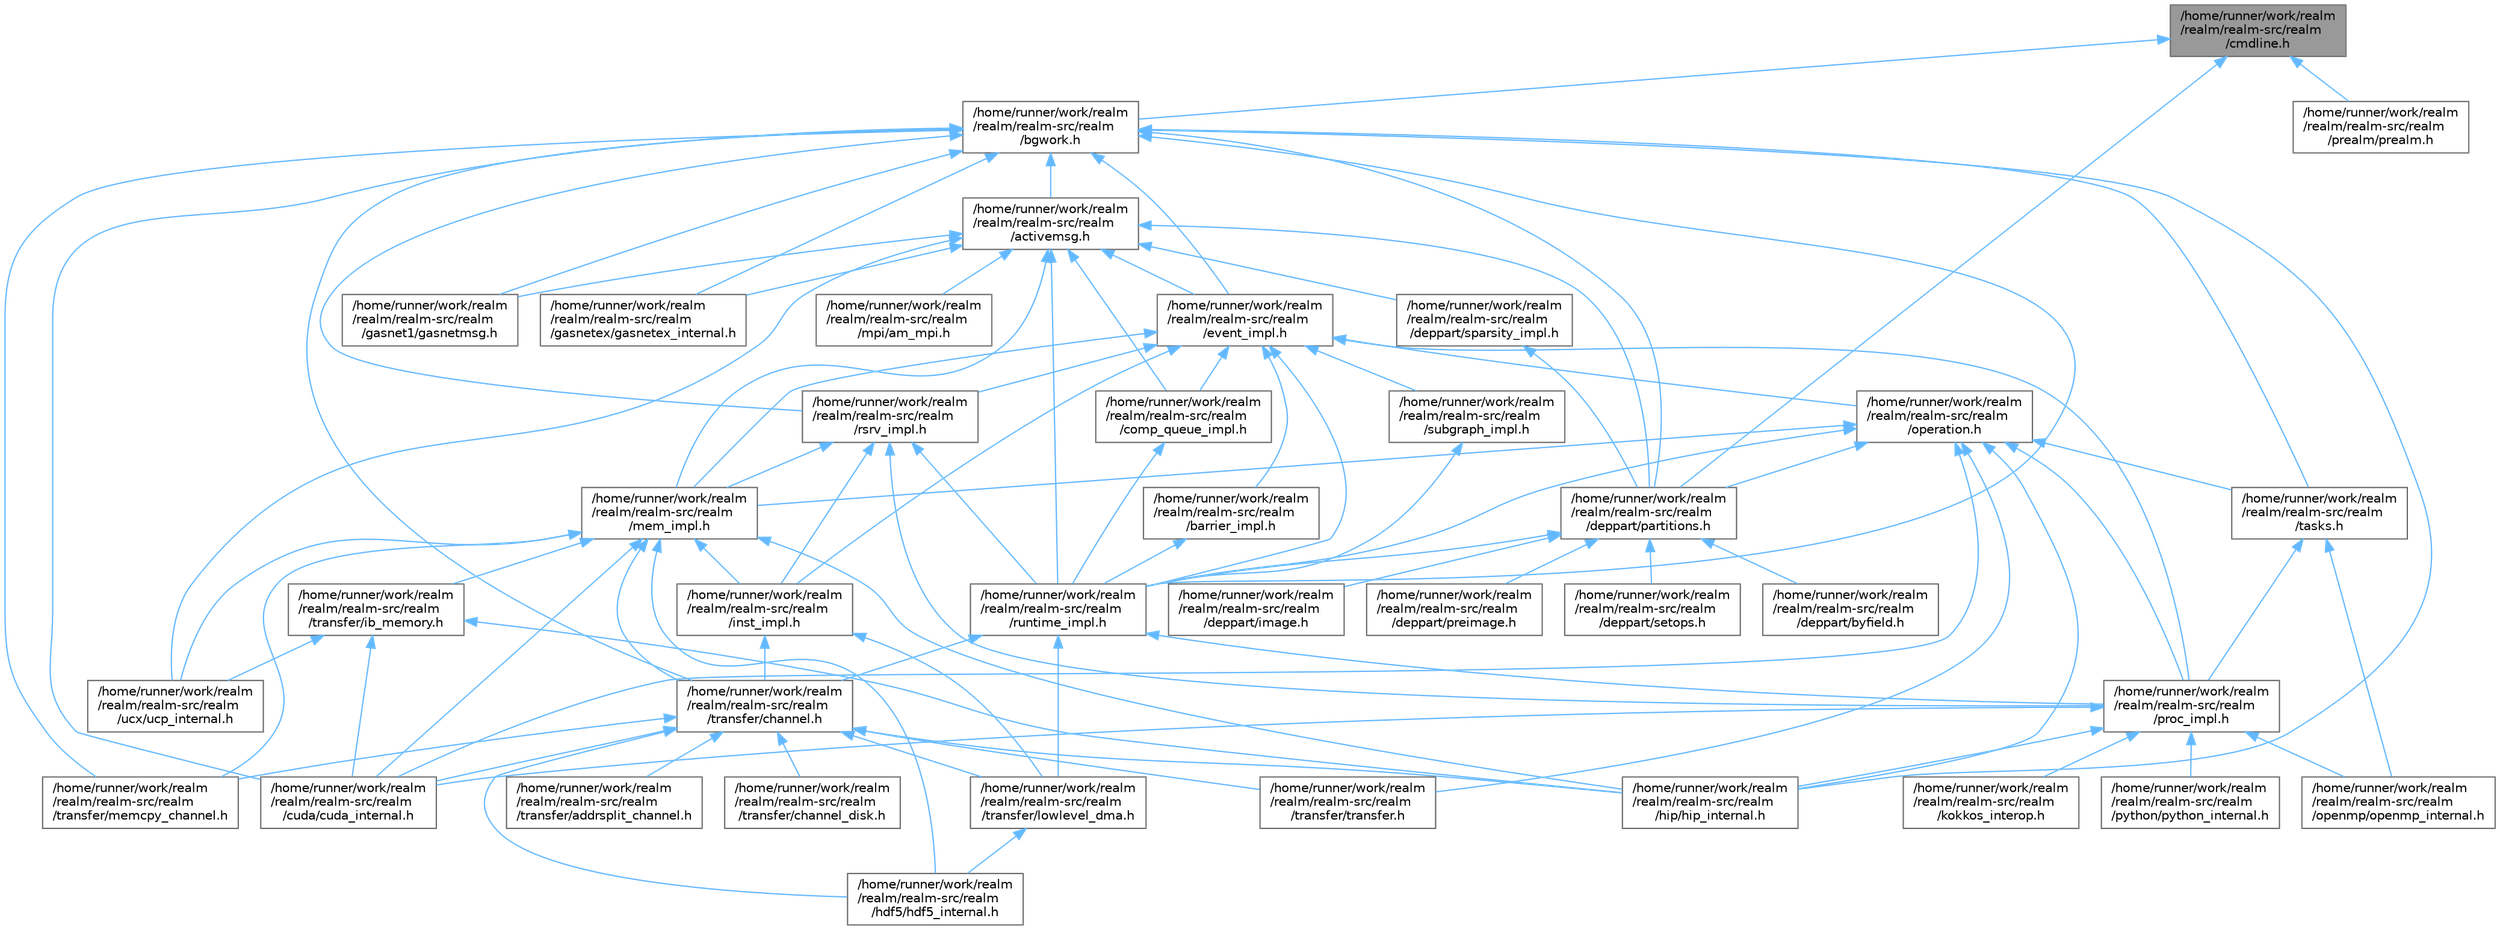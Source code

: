 digraph "/home/runner/work/realm/realm/realm-src/realm/cmdline.h"
{
 // LATEX_PDF_SIZE
  bgcolor="transparent";
  edge [fontname=Helvetica,fontsize=10,labelfontname=Helvetica,labelfontsize=10];
  node [fontname=Helvetica,fontsize=10,shape=box,height=0.2,width=0.4];
  Node1 [id="Node000001",label="/home/runner/work/realm\l/realm/realm-src/realm\l/cmdline.h",height=0.2,width=0.4,color="gray40", fillcolor="grey60", style="filled", fontcolor="black",tooltip=" "];
  Node1 -> Node2 [id="edge1_Node000001_Node000002",dir="back",color="steelblue1",style="solid",tooltip=" "];
  Node2 [id="Node000002",label="/home/runner/work/realm\l/realm/realm-src/realm\l/bgwork.h",height=0.2,width=0.4,color="grey40", fillcolor="white", style="filled",URL="$bgwork_8h.html",tooltip=" "];
  Node2 -> Node3 [id="edge2_Node000002_Node000003",dir="back",color="steelblue1",style="solid",tooltip=" "];
  Node3 [id="Node000003",label="/home/runner/work/realm\l/realm/realm-src/realm\l/activemsg.h",height=0.2,width=0.4,color="grey40", fillcolor="white", style="filled",URL="$activemsg_8h.html",tooltip=" "];
  Node3 -> Node4 [id="edge3_Node000003_Node000004",dir="back",color="steelblue1",style="solid",tooltip=" "];
  Node4 [id="Node000004",label="/home/runner/work/realm\l/realm/realm-src/realm\l/comp_queue_impl.h",height=0.2,width=0.4,color="grey40", fillcolor="white", style="filled",URL="$comp__queue__impl_8h.html",tooltip=" "];
  Node4 -> Node5 [id="edge4_Node000004_Node000005",dir="back",color="steelblue1",style="solid",tooltip=" "];
  Node5 [id="Node000005",label="/home/runner/work/realm\l/realm/realm-src/realm\l/runtime_impl.h",height=0.2,width=0.4,color="grey40", fillcolor="white", style="filled",URL="$runtime__impl_8h.html",tooltip=" "];
  Node5 -> Node6 [id="edge5_Node000005_Node000006",dir="back",color="steelblue1",style="solid",tooltip=" "];
  Node6 [id="Node000006",label="/home/runner/work/realm\l/realm/realm-src/realm\l/proc_impl.h",height=0.2,width=0.4,color="grey40", fillcolor="white", style="filled",URL="$proc__impl_8h.html",tooltip=" "];
  Node6 -> Node7 [id="edge6_Node000006_Node000007",dir="back",color="steelblue1",style="solid",tooltip=" "];
  Node7 [id="Node000007",label="/home/runner/work/realm\l/realm/realm-src/realm\l/cuda/cuda_internal.h",height=0.2,width=0.4,color="grey40", fillcolor="white", style="filled",URL="$cuda__internal_8h.html",tooltip=" "];
  Node6 -> Node8 [id="edge7_Node000006_Node000008",dir="back",color="steelblue1",style="solid",tooltip=" "];
  Node8 [id="Node000008",label="/home/runner/work/realm\l/realm/realm-src/realm\l/hip/hip_internal.h",height=0.2,width=0.4,color="grey40", fillcolor="white", style="filled",URL="$hip__internal_8h.html",tooltip=" "];
  Node6 -> Node9 [id="edge8_Node000006_Node000009",dir="back",color="steelblue1",style="solid",tooltip=" "];
  Node9 [id="Node000009",label="/home/runner/work/realm\l/realm/realm-src/realm\l/kokkos_interop.h",height=0.2,width=0.4,color="grey40", fillcolor="white", style="filled",URL="$kokkos__interop_8h.html",tooltip=" "];
  Node6 -> Node10 [id="edge9_Node000006_Node000010",dir="back",color="steelblue1",style="solid",tooltip=" "];
  Node10 [id="Node000010",label="/home/runner/work/realm\l/realm/realm-src/realm\l/openmp/openmp_internal.h",height=0.2,width=0.4,color="grey40", fillcolor="white", style="filled",URL="$openmp__internal_8h.html",tooltip=" "];
  Node6 -> Node11 [id="edge10_Node000006_Node000011",dir="back",color="steelblue1",style="solid",tooltip=" "];
  Node11 [id="Node000011",label="/home/runner/work/realm\l/realm/realm-src/realm\l/python/python_internal.h",height=0.2,width=0.4,color="grey40", fillcolor="white", style="filled",URL="$python__internal_8h.html",tooltip=" "];
  Node5 -> Node12 [id="edge11_Node000005_Node000012",dir="back",color="steelblue1",style="solid",tooltip=" "];
  Node12 [id="Node000012",label="/home/runner/work/realm\l/realm/realm-src/realm\l/transfer/channel.h",height=0.2,width=0.4,color="grey40", fillcolor="white", style="filled",URL="$channel_8h.html",tooltip=" "];
  Node12 -> Node7 [id="edge12_Node000012_Node000007",dir="back",color="steelblue1",style="solid",tooltip=" "];
  Node12 -> Node13 [id="edge13_Node000012_Node000013",dir="back",color="steelblue1",style="solid",tooltip=" "];
  Node13 [id="Node000013",label="/home/runner/work/realm\l/realm/realm-src/realm\l/hdf5/hdf5_internal.h",height=0.2,width=0.4,color="grey40", fillcolor="white", style="filled",URL="$hdf5__internal_8h.html",tooltip=" "];
  Node12 -> Node8 [id="edge14_Node000012_Node000008",dir="back",color="steelblue1",style="solid",tooltip=" "];
  Node12 -> Node14 [id="edge15_Node000012_Node000014",dir="back",color="steelblue1",style="solid",tooltip=" "];
  Node14 [id="Node000014",label="/home/runner/work/realm\l/realm/realm-src/realm\l/transfer/addrsplit_channel.h",height=0.2,width=0.4,color="grey40", fillcolor="white", style="filled",URL="$addrsplit__channel_8h.html",tooltip=" "];
  Node12 -> Node15 [id="edge16_Node000012_Node000015",dir="back",color="steelblue1",style="solid",tooltip=" "];
  Node15 [id="Node000015",label="/home/runner/work/realm\l/realm/realm-src/realm\l/transfer/channel_disk.h",height=0.2,width=0.4,color="grey40", fillcolor="white", style="filled",URL="$channel__disk_8h.html",tooltip=" "];
  Node12 -> Node16 [id="edge17_Node000012_Node000016",dir="back",color="steelblue1",style="solid",tooltip=" "];
  Node16 [id="Node000016",label="/home/runner/work/realm\l/realm/realm-src/realm\l/transfer/lowlevel_dma.h",height=0.2,width=0.4,color="grey40", fillcolor="white", style="filled",URL="$lowlevel__dma_8h.html",tooltip=" "];
  Node16 -> Node13 [id="edge18_Node000016_Node000013",dir="back",color="steelblue1",style="solid",tooltip=" "];
  Node12 -> Node17 [id="edge19_Node000012_Node000017",dir="back",color="steelblue1",style="solid",tooltip=" "];
  Node17 [id="Node000017",label="/home/runner/work/realm\l/realm/realm-src/realm\l/transfer/memcpy_channel.h",height=0.2,width=0.4,color="grey40", fillcolor="white", style="filled",URL="$memcpy__channel_8h.html",tooltip=" "];
  Node12 -> Node18 [id="edge20_Node000012_Node000018",dir="back",color="steelblue1",style="solid",tooltip=" "];
  Node18 [id="Node000018",label="/home/runner/work/realm\l/realm/realm-src/realm\l/transfer/transfer.h",height=0.2,width=0.4,color="grey40", fillcolor="white", style="filled",URL="$transfer_8h.html",tooltip=" "];
  Node5 -> Node16 [id="edge21_Node000005_Node000016",dir="back",color="steelblue1",style="solid",tooltip=" "];
  Node3 -> Node19 [id="edge22_Node000003_Node000019",dir="back",color="steelblue1",style="solid",tooltip=" "];
  Node19 [id="Node000019",label="/home/runner/work/realm\l/realm/realm-src/realm\l/deppart/partitions.h",height=0.2,width=0.4,color="grey40", fillcolor="white", style="filled",URL="$partitions_8h.html",tooltip=" "];
  Node19 -> Node20 [id="edge23_Node000019_Node000020",dir="back",color="steelblue1",style="solid",tooltip=" "];
  Node20 [id="Node000020",label="/home/runner/work/realm\l/realm/realm-src/realm\l/deppart/byfield.h",height=0.2,width=0.4,color="grey40", fillcolor="white", style="filled",URL="$byfield_8h.html",tooltip=" "];
  Node19 -> Node21 [id="edge24_Node000019_Node000021",dir="back",color="steelblue1",style="solid",tooltip=" "];
  Node21 [id="Node000021",label="/home/runner/work/realm\l/realm/realm-src/realm\l/deppart/image.h",height=0.2,width=0.4,color="grey40", fillcolor="white", style="filled",URL="$image_8h.html",tooltip=" "];
  Node19 -> Node22 [id="edge25_Node000019_Node000022",dir="back",color="steelblue1",style="solid",tooltip=" "];
  Node22 [id="Node000022",label="/home/runner/work/realm\l/realm/realm-src/realm\l/deppart/preimage.h",height=0.2,width=0.4,color="grey40", fillcolor="white", style="filled",URL="$preimage_8h.html",tooltip=" "];
  Node19 -> Node23 [id="edge26_Node000019_Node000023",dir="back",color="steelblue1",style="solid",tooltip=" "];
  Node23 [id="Node000023",label="/home/runner/work/realm\l/realm/realm-src/realm\l/deppart/setops.h",height=0.2,width=0.4,color="grey40", fillcolor="white", style="filled",URL="$setops_8h.html",tooltip=" "];
  Node19 -> Node5 [id="edge27_Node000019_Node000005",dir="back",color="steelblue1",style="solid",tooltip=" "];
  Node3 -> Node24 [id="edge28_Node000003_Node000024",dir="back",color="steelblue1",style="solid",tooltip=" "];
  Node24 [id="Node000024",label="/home/runner/work/realm\l/realm/realm-src/realm\l/deppart/sparsity_impl.h",height=0.2,width=0.4,color="grey40", fillcolor="white", style="filled",URL="$sparsity__impl_8h.html",tooltip=" "];
  Node24 -> Node19 [id="edge29_Node000024_Node000019",dir="back",color="steelblue1",style="solid",tooltip=" "];
  Node3 -> Node25 [id="edge30_Node000003_Node000025",dir="back",color="steelblue1",style="solid",tooltip=" "];
  Node25 [id="Node000025",label="/home/runner/work/realm\l/realm/realm-src/realm\l/event_impl.h",height=0.2,width=0.4,color="grey40", fillcolor="white", style="filled",URL="$event__impl_8h.html",tooltip=" "];
  Node25 -> Node26 [id="edge31_Node000025_Node000026",dir="back",color="steelblue1",style="solid",tooltip=" "];
  Node26 [id="Node000026",label="/home/runner/work/realm\l/realm/realm-src/realm\l/barrier_impl.h",height=0.2,width=0.4,color="grey40", fillcolor="white", style="filled",URL="$barrier__impl_8h.html",tooltip=" "];
  Node26 -> Node5 [id="edge32_Node000026_Node000005",dir="back",color="steelblue1",style="solid",tooltip=" "];
  Node25 -> Node4 [id="edge33_Node000025_Node000004",dir="back",color="steelblue1",style="solid",tooltip=" "];
  Node25 -> Node27 [id="edge34_Node000025_Node000027",dir="back",color="steelblue1",style="solid",tooltip=" "];
  Node27 [id="Node000027",label="/home/runner/work/realm\l/realm/realm-src/realm\l/inst_impl.h",height=0.2,width=0.4,color="grey40", fillcolor="white", style="filled",URL="$inst__impl_8h.html",tooltip=" "];
  Node27 -> Node12 [id="edge35_Node000027_Node000012",dir="back",color="steelblue1",style="solid",tooltip=" "];
  Node27 -> Node16 [id="edge36_Node000027_Node000016",dir="back",color="steelblue1",style="solid",tooltip=" "];
  Node25 -> Node28 [id="edge37_Node000025_Node000028",dir="back",color="steelblue1",style="solid",tooltip=" "];
  Node28 [id="Node000028",label="/home/runner/work/realm\l/realm/realm-src/realm\l/mem_impl.h",height=0.2,width=0.4,color="grey40", fillcolor="white", style="filled",URL="$mem__impl_8h.html",tooltip=" "];
  Node28 -> Node7 [id="edge38_Node000028_Node000007",dir="back",color="steelblue1",style="solid",tooltip=" "];
  Node28 -> Node13 [id="edge39_Node000028_Node000013",dir="back",color="steelblue1",style="solid",tooltip=" "];
  Node28 -> Node8 [id="edge40_Node000028_Node000008",dir="back",color="steelblue1",style="solid",tooltip=" "];
  Node28 -> Node27 [id="edge41_Node000028_Node000027",dir="back",color="steelblue1",style="solid",tooltip=" "];
  Node28 -> Node12 [id="edge42_Node000028_Node000012",dir="back",color="steelblue1",style="solid",tooltip=" "];
  Node28 -> Node29 [id="edge43_Node000028_Node000029",dir="back",color="steelblue1",style="solid",tooltip=" "];
  Node29 [id="Node000029",label="/home/runner/work/realm\l/realm/realm-src/realm\l/transfer/ib_memory.h",height=0.2,width=0.4,color="grey40", fillcolor="white", style="filled",URL="$ib__memory_8h.html",tooltip=" "];
  Node29 -> Node7 [id="edge44_Node000029_Node000007",dir="back",color="steelblue1",style="solid",tooltip=" "];
  Node29 -> Node8 [id="edge45_Node000029_Node000008",dir="back",color="steelblue1",style="solid",tooltip=" "];
  Node29 -> Node30 [id="edge46_Node000029_Node000030",dir="back",color="steelblue1",style="solid",tooltip=" "];
  Node30 [id="Node000030",label="/home/runner/work/realm\l/realm/realm-src/realm\l/ucx/ucp_internal.h",height=0.2,width=0.4,color="grey40", fillcolor="white", style="filled",URL="$ucp__internal_8h.html",tooltip=" "];
  Node28 -> Node17 [id="edge47_Node000028_Node000017",dir="back",color="steelblue1",style="solid",tooltip=" "];
  Node28 -> Node30 [id="edge48_Node000028_Node000030",dir="back",color="steelblue1",style="solid",tooltip=" "];
  Node25 -> Node31 [id="edge49_Node000025_Node000031",dir="back",color="steelblue1",style="solid",tooltip=" "];
  Node31 [id="Node000031",label="/home/runner/work/realm\l/realm/realm-src/realm\l/operation.h",height=0.2,width=0.4,color="grey40", fillcolor="white", style="filled",URL="$operation_8h.html",tooltip=" "];
  Node31 -> Node7 [id="edge50_Node000031_Node000007",dir="back",color="steelblue1",style="solid",tooltip=" "];
  Node31 -> Node19 [id="edge51_Node000031_Node000019",dir="back",color="steelblue1",style="solid",tooltip=" "];
  Node31 -> Node8 [id="edge52_Node000031_Node000008",dir="back",color="steelblue1",style="solid",tooltip=" "];
  Node31 -> Node28 [id="edge53_Node000031_Node000028",dir="back",color="steelblue1",style="solid",tooltip=" "];
  Node31 -> Node6 [id="edge54_Node000031_Node000006",dir="back",color="steelblue1",style="solid",tooltip=" "];
  Node31 -> Node5 [id="edge55_Node000031_Node000005",dir="back",color="steelblue1",style="solid",tooltip=" "];
  Node31 -> Node32 [id="edge56_Node000031_Node000032",dir="back",color="steelblue1",style="solid",tooltip=" "];
  Node32 [id="Node000032",label="/home/runner/work/realm\l/realm/realm-src/realm\l/tasks.h",height=0.2,width=0.4,color="grey40", fillcolor="white", style="filled",URL="$tasks_8h.html",tooltip=" "];
  Node32 -> Node10 [id="edge57_Node000032_Node000010",dir="back",color="steelblue1",style="solid",tooltip=" "];
  Node32 -> Node6 [id="edge58_Node000032_Node000006",dir="back",color="steelblue1",style="solid",tooltip=" "];
  Node31 -> Node18 [id="edge59_Node000031_Node000018",dir="back",color="steelblue1",style="solid",tooltip=" "];
  Node25 -> Node6 [id="edge60_Node000025_Node000006",dir="back",color="steelblue1",style="solid",tooltip=" "];
  Node25 -> Node33 [id="edge61_Node000025_Node000033",dir="back",color="steelblue1",style="solid",tooltip=" "];
  Node33 [id="Node000033",label="/home/runner/work/realm\l/realm/realm-src/realm\l/rsrv_impl.h",height=0.2,width=0.4,color="grey40", fillcolor="white", style="filled",URL="$rsrv__impl_8h.html",tooltip=" "];
  Node33 -> Node27 [id="edge62_Node000033_Node000027",dir="back",color="steelblue1",style="solid",tooltip=" "];
  Node33 -> Node28 [id="edge63_Node000033_Node000028",dir="back",color="steelblue1",style="solid",tooltip=" "];
  Node33 -> Node6 [id="edge64_Node000033_Node000006",dir="back",color="steelblue1",style="solid",tooltip=" "];
  Node33 -> Node5 [id="edge65_Node000033_Node000005",dir="back",color="steelblue1",style="solid",tooltip=" "];
  Node25 -> Node5 [id="edge66_Node000025_Node000005",dir="back",color="steelblue1",style="solid",tooltip=" "];
  Node25 -> Node34 [id="edge67_Node000025_Node000034",dir="back",color="steelblue1",style="solid",tooltip=" "];
  Node34 [id="Node000034",label="/home/runner/work/realm\l/realm/realm-src/realm\l/subgraph_impl.h",height=0.2,width=0.4,color="grey40", fillcolor="white", style="filled",URL="$subgraph__impl_8h.html",tooltip=" "];
  Node34 -> Node5 [id="edge68_Node000034_Node000005",dir="back",color="steelblue1",style="solid",tooltip=" "];
  Node3 -> Node35 [id="edge69_Node000003_Node000035",dir="back",color="steelblue1",style="solid",tooltip=" "];
  Node35 [id="Node000035",label="/home/runner/work/realm\l/realm/realm-src/realm\l/gasnet1/gasnetmsg.h",height=0.2,width=0.4,color="grey40", fillcolor="white", style="filled",URL="$gasnetmsg_8h.html",tooltip=" "];
  Node3 -> Node36 [id="edge70_Node000003_Node000036",dir="back",color="steelblue1",style="solid",tooltip=" "];
  Node36 [id="Node000036",label="/home/runner/work/realm\l/realm/realm-src/realm\l/gasnetex/gasnetex_internal.h",height=0.2,width=0.4,color="grey40", fillcolor="white", style="filled",URL="$gasnetex__internal_8h.html",tooltip=" "];
  Node3 -> Node28 [id="edge71_Node000003_Node000028",dir="back",color="steelblue1",style="solid",tooltip=" "];
  Node3 -> Node37 [id="edge72_Node000003_Node000037",dir="back",color="steelblue1",style="solid",tooltip=" "];
  Node37 [id="Node000037",label="/home/runner/work/realm\l/realm/realm-src/realm\l/mpi/am_mpi.h",height=0.2,width=0.4,color="grey40", fillcolor="white", style="filled",URL="$am__mpi_8h.html",tooltip=" "];
  Node3 -> Node5 [id="edge73_Node000003_Node000005",dir="back",color="steelblue1",style="solid",tooltip=" "];
  Node3 -> Node30 [id="edge74_Node000003_Node000030",dir="back",color="steelblue1",style="solid",tooltip=" "];
  Node2 -> Node7 [id="edge75_Node000002_Node000007",dir="back",color="steelblue1",style="solid",tooltip=" "];
  Node2 -> Node19 [id="edge76_Node000002_Node000019",dir="back",color="steelblue1",style="solid",tooltip=" "];
  Node2 -> Node25 [id="edge77_Node000002_Node000025",dir="back",color="steelblue1",style="solid",tooltip=" "];
  Node2 -> Node35 [id="edge78_Node000002_Node000035",dir="back",color="steelblue1",style="solid",tooltip=" "];
  Node2 -> Node36 [id="edge79_Node000002_Node000036",dir="back",color="steelblue1",style="solid",tooltip=" "];
  Node2 -> Node8 [id="edge80_Node000002_Node000008",dir="back",color="steelblue1",style="solid",tooltip=" "];
  Node2 -> Node33 [id="edge81_Node000002_Node000033",dir="back",color="steelblue1",style="solid",tooltip=" "];
  Node2 -> Node5 [id="edge82_Node000002_Node000005",dir="back",color="steelblue1",style="solid",tooltip=" "];
  Node2 -> Node32 [id="edge83_Node000002_Node000032",dir="back",color="steelblue1",style="solid",tooltip=" "];
  Node2 -> Node12 [id="edge84_Node000002_Node000012",dir="back",color="steelblue1",style="solid",tooltip=" "];
  Node2 -> Node17 [id="edge85_Node000002_Node000017",dir="back",color="steelblue1",style="solid",tooltip=" "];
  Node1 -> Node19 [id="edge86_Node000001_Node000019",dir="back",color="steelblue1",style="solid",tooltip=" "];
  Node1 -> Node38 [id="edge87_Node000001_Node000038",dir="back",color="steelblue1",style="solid",tooltip=" "];
  Node38 [id="Node000038",label="/home/runner/work/realm\l/realm/realm-src/realm\l/prealm/prealm.h",height=0.2,width=0.4,color="grey40", fillcolor="white", style="filled",URL="$prealm_8h.html",tooltip=" "];
}
